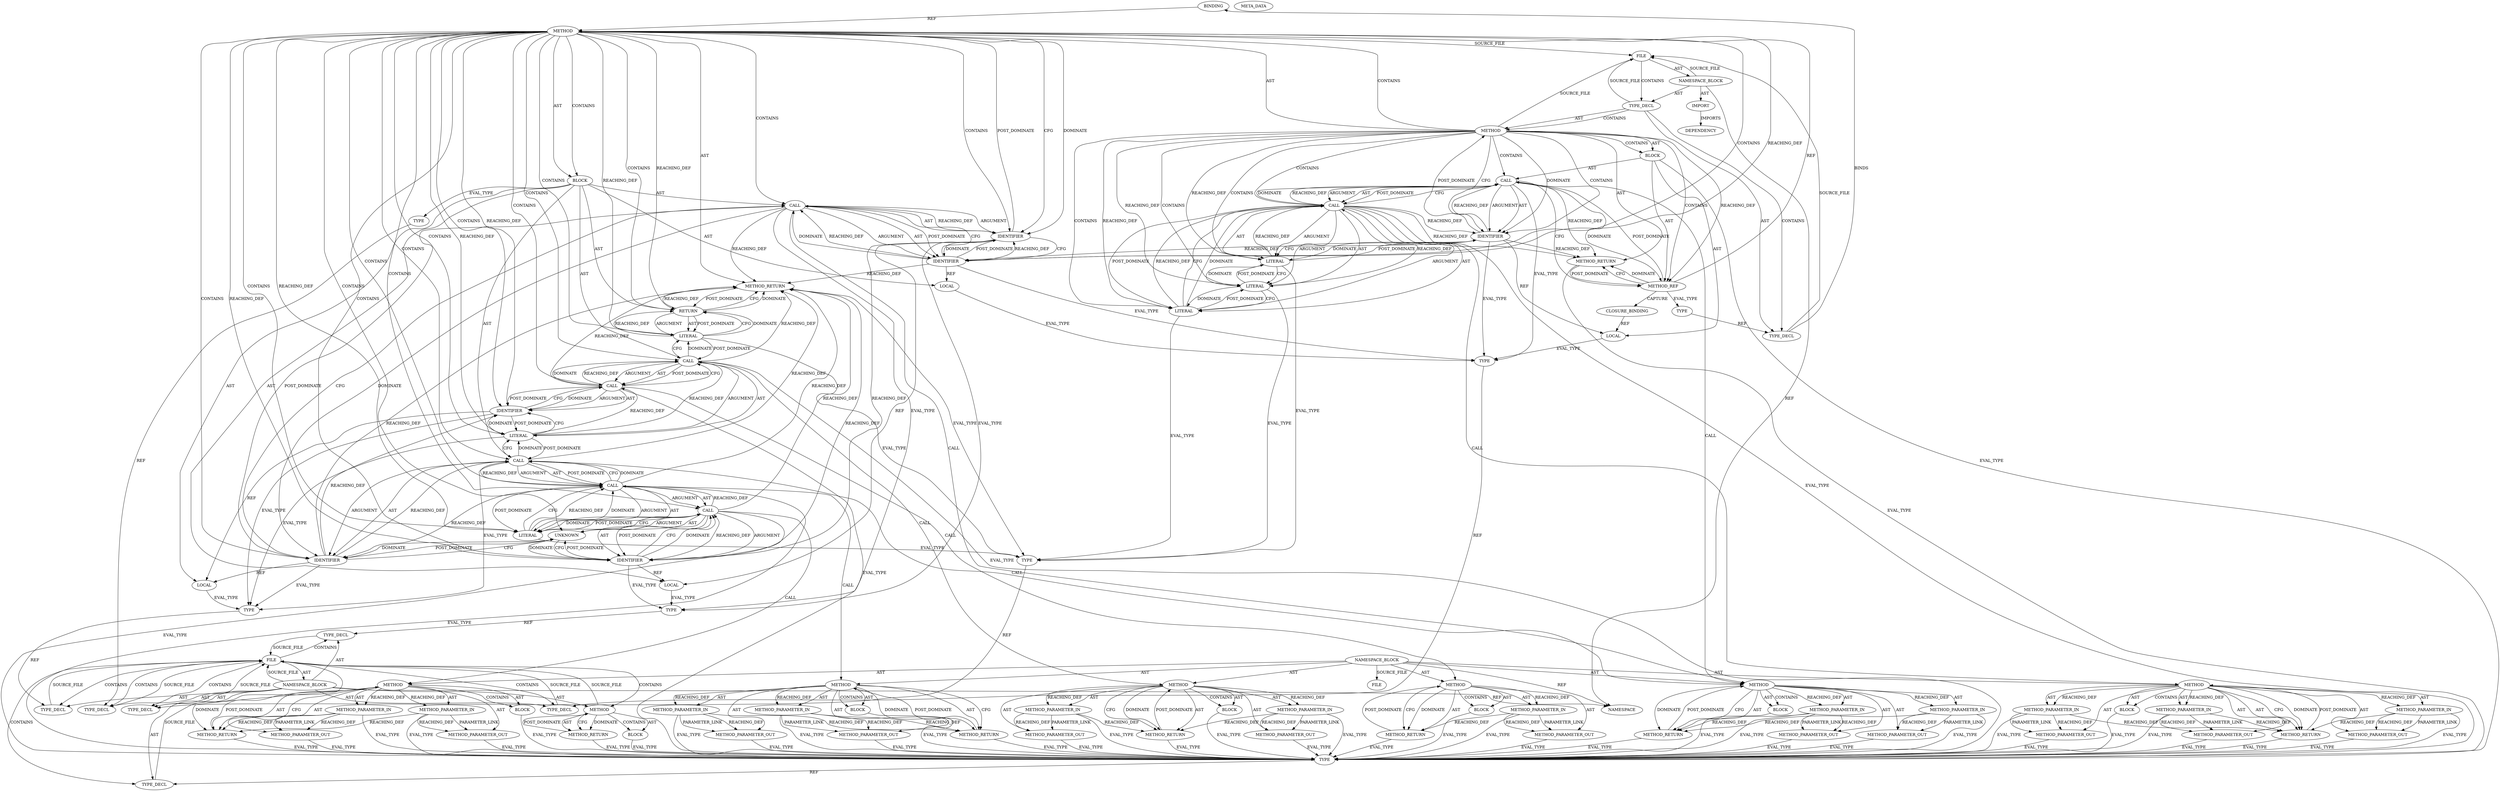 digraph {
  "21474836480" [label="BINDING" METHOD_FULL_NAME="main" NAME="main" SIGNATURE="int()"];
  "25769803776" [label="BLOCK" ARGUMENT_INDEX="-1" CODE="{
	int *p = x;
	char * second_char = (char *)p + 1;		/* FIX */
	/* print 'B'  s expected */
	printf (\"%c\\n\", *second_char);
	return 0;
}" COLUMN_NUMBER="1" LINE_NUMBER="11" ORDER="1" TYPE_FULL_NAME="void"];
  "25769803777" [label="BLOCK" ARGUMENT_INDEX="-1" CODE="<empty>" COLUMN_NUMBER="1" LINE_NUMBER="1" ORDER="1" TYPE_FULL_NAME="ANY"];
  "25769803778" [label="BLOCK" ARGUMENT_INDEX="-1" CODE="<empty>" ORDER="1" TYPE_FULL_NAME="ANY"];
  "25769803779" [label="BLOCK" ARGUMENT_INDEX="1" CODE="<empty>" ORDER="1" TYPE_FULL_NAME="ANY"];
  "25769803780" [label="BLOCK" ARGUMENT_INDEX="1" CODE="<empty>" ORDER="1" TYPE_FULL_NAME="ANY"];
  "25769803781" [label="BLOCK" ARGUMENT_INDEX="1" CODE="<empty>" ORDER="1" TYPE_FULL_NAME="ANY"];
  "25769803782" [label="BLOCK" ARGUMENT_INDEX="1" CODE="<empty>" ORDER="1" TYPE_FULL_NAME="ANY"];
  "25769803783" [label="BLOCK" ARGUMENT_INDEX="1" CODE="<empty>" ORDER="1" TYPE_FULL_NAME="ANY"];
  "25769803784" [label="BLOCK" ARGUMENT_INDEX="1" CODE="<empty>" ORDER="1" TYPE_FULL_NAME="ANY"];
  "30064771072" [label="CALL" ARGUMENT_INDEX="2" CODE="*p = x" COLUMN_NUMBER="6" DISPATCH_TYPE="STATIC_DISPATCH" LINE_NUMBER="12" METHOD_FULL_NAME="<operator>.assignment" NAME="<operator>.assignment" ORDER="2" SIGNATURE="" TYPE_FULL_NAME="int*"];
  "30064771073" [label="CALL" ARGUMENT_INDEX="2" CODE="* second_char = (char *)p + 1" COLUMN_NUMBER="7" DISPATCH_TYPE="STATIC_DISPATCH" LINE_NUMBER="13" METHOD_FULL_NAME="<operator>.assignment" NAME="<operator>.assignment" ORDER="4" SIGNATURE="" TYPE_FULL_NAME="char*"];
  "30064771074" [label="CALL" ARGUMENT_INDEX="2" CODE="(char *)p + 1" COLUMN_NUMBER="23" DISPATCH_TYPE="STATIC_DISPATCH" LINE_NUMBER="13" METHOD_FULL_NAME="<operator>.addition" NAME="<operator>.addition" ORDER="2" SIGNATURE="" TYPE_FULL_NAME="ANY"];
  "30064771075" [label="CALL" ARGUMENT_INDEX="1" CODE="(char *)p" COLUMN_NUMBER="23" DISPATCH_TYPE="STATIC_DISPATCH" LINE_NUMBER="13" METHOD_FULL_NAME="<operator>.cast" NAME="<operator>.cast" ORDER="1" SIGNATURE="" TYPE_FULL_NAME="ANY"];
  "30064771076" [label="CALL" ARGUMENT_INDEX="-1" CODE="printf (\"%c\\n\", *second_char)" COLUMN_NUMBER="2" DISPATCH_TYPE="STATIC_DISPATCH" LINE_NUMBER="15" METHOD_FULL_NAME="printf" NAME="printf" ORDER="5" SIGNATURE="" TYPE_FULL_NAME="ANY"];
  "30064771077" [label="CALL" ARGUMENT_INDEX="2" CODE="*second_char" COLUMN_NUMBER="18" DISPATCH_TYPE="STATIC_DISPATCH" LINE_NUMBER="15" METHOD_FULL_NAME="<operator>.indirection" NAME="<operator>.indirection" ORDER="2" SIGNATURE="" TYPE_FULL_NAME="ANY"];
  "30064771078" [label="CALL" ARGUMENT_INDEX="2" CODE="x[3] = {0x00434241, 0x00474645, 0x004B4A49}" COLUMN_NUMBER="5" DISPATCH_TYPE="STATIC_DISPATCH" LINE_NUMBER="8" METHOD_FULL_NAME="<operator>.assignment" NAME="<operator>.assignment" ORDER="2" SIGNATURE="" TYPE_FULL_NAME="int[3]"];
  "30064771079" [label="CALL" ARGUMENT_INDEX="2" CODE="{0x00434241, 0x00474645, 0x004B4A49}" COLUMN_NUMBER="12" DISPATCH_TYPE="STATIC_DISPATCH" LINE_NUMBER="8" METHOD_FULL_NAME="<operator>.arrayInitializer" NAME="<operator>.arrayInitializer" ORDER="2" SIGNATURE="" TYPE_FULL_NAME="ANY"];
  "34359738368" [label="CLOSURE_BINDING" CLOSURE_BINDING_ID="Unintentional_pointer_scaling-good.c:main:x" CLOSURE_ORIGINAL_NAME="x" EVALUATION_STRATEGY="BY_REFERENCE"];
  "51539607552" [label="DEPENDENCY" DEPENDENCY_GROUP_ID="stdio.h" NAME="stdio.h" VERSION="include"];
  "60129542144" [label="FILE" CODE="<empty>" CONTENT="<empty>" NAME="Unintentional_pointer_scaling-good.c" ORDER="0"];
  "60129542145" [label="FILE" CODE="<empty>" CONTENT="<empty>" NAME="<includes>" ORDER="1"];
  "60129542146" [label="FILE" CODE="<empty>" CONTENT="<empty>" NAME="<unknown>" ORDER="0"];
  "68719476736" [label="IDENTIFIER" ARGUMENT_INDEX="1" CODE="p" COLUMN_NUMBER="7" LINE_NUMBER="12" NAME="p" ORDER="1" TYPE_FULL_NAME="int*"];
  "68719476737" [label="IDENTIFIER" ARGUMENT_INDEX="2" CODE="<global> x" COLUMN_NUMBER="11" LINE_NUMBER="12" NAME="x" ORDER="2" TYPE_FULL_NAME="int[3]"];
  "68719476738" [label="IDENTIFIER" ARGUMENT_INDEX="1" CODE="second_char" COLUMN_NUMBER="9" LINE_NUMBER="13" NAME="second_char" ORDER="1" TYPE_FULL_NAME="char*"];
  "68719476739" [label="IDENTIFIER" ARGUMENT_INDEX="2" CODE="p" COLUMN_NUMBER="31" LINE_NUMBER="13" NAME="p" ORDER="2" TYPE_FULL_NAME="int*"];
  "68719476740" [label="IDENTIFIER" ARGUMENT_INDEX="1" CODE="second_char" COLUMN_NUMBER="19" LINE_NUMBER="15" NAME="second_char" ORDER="1" TYPE_FULL_NAME="char*"];
  "68719476741" [label="IDENTIFIER" ARGUMENT_INDEX="1" CODE="x" COLUMN_NUMBER="5" LINE_NUMBER="8" NAME="x" ORDER="1" TYPE_FULL_NAME="int[3]"];
  "73014444032" [label="IMPORT" CODE="#include <stdio.h>" COLUMN_NUMBER="1" IMPORTED_AS="stdio.h" IMPORTED_ENTITY="stdio.h" LINE_NUMBER="5" ORDER="1"];
  "90194313216" [label="LITERAL" ARGUMENT_INDEX="2" CODE="1" COLUMN_NUMBER="35" LINE_NUMBER="13" ORDER="2" TYPE_FULL_NAME="int"];
  "90194313217" [label="LITERAL" ARGUMENT_INDEX="1" CODE="\"%c\\n\"" COLUMN_NUMBER="10" LINE_NUMBER="15" ORDER="1" TYPE_FULL_NAME="char*"];
  "90194313218" [label="LITERAL" ARGUMENT_INDEX="-1" CODE="0" COLUMN_NUMBER="9" LINE_NUMBER="16" ORDER="1" TYPE_FULL_NAME="int"];
  "90194313219" [label="LITERAL" ARGUMENT_INDEX="1" CODE="0x00434241" COLUMN_NUMBER="13" LINE_NUMBER="8" ORDER="1" TYPE_FULL_NAME="int"];
  "90194313220" [label="LITERAL" ARGUMENT_INDEX="2" CODE="0x00474645" COLUMN_NUMBER="25" LINE_NUMBER="8" ORDER="2" TYPE_FULL_NAME="int"];
  "90194313221" [label="LITERAL" ARGUMENT_INDEX="3" CODE="0x004B4A49" COLUMN_NUMBER="37" LINE_NUMBER="8" ORDER="3" TYPE_FULL_NAME="int"];
  "94489280512" [label="LOCAL" CODE="int *p" COLUMN_NUMBER="7" GENERIC_SIGNATURE="<empty>" LINE_NUMBER="12" NAME="p" ORDER="1" TYPE_FULL_NAME="int*"];
  "94489280513" [label="LOCAL" CODE="char * second_char" COLUMN_NUMBER="9" GENERIC_SIGNATURE="<empty>" LINE_NUMBER="13" NAME="second_char" ORDER="3" TYPE_FULL_NAME="char*"];
  "94489280514" [label="LOCAL" CODE="int x[3]" COLUMN_NUMBER="5" GENERIC_SIGNATURE="<empty>" LINE_NUMBER="8" NAME="x" ORDER="1" TYPE_FULL_NAME="int[3]"];
  "94489280515" [label="LOCAL" CLOSURE_BINDING_ID="Unintentional_pointer_scaling-good.c:main:x" CODE="<global> x" COLUMN_NUMBER="11" GENERIC_SIGNATURE="<empty>" LINE_NUMBER="12" NAME="x" ORDER="0" TYPE_FULL_NAME="int[3]"];
  "107374182400" [label="META_DATA" LANGUAGE="NEWC" OVERLAYS="base;controlflow;typerel;callgraph;dataflowOss" ROOT="/tmp/tmp.81dTPXT148" VERSION="0.1"];
  "111669149696" [label="METHOD" AST_PARENT_FULL_NAME="Unintentional_pointer_scaling-good.c:<global>" AST_PARENT_TYPE="TYPE_DECL" CODE="int main()
{
	int *p = x;
	char * second_char = (char *)p + 1;		/* FIX */
	/* print 'B'  s expected */
	printf (\"%c\\n\", *second_char);
	return 0;
}" COLUMN_NUMBER="1" COLUMN_NUMBER_END="1" FILENAME="Unintentional_pointer_scaling-good.c" FULL_NAME="main" GENERIC_SIGNATURE="<empty>" IS_EXTERNAL="false" LINE_NUMBER="10" LINE_NUMBER_END="17" NAME="main" ORDER="1" SIGNATURE="int()"];
  "111669149697" [label="METHOD" AST_PARENT_FULL_NAME="Unintentional_pointer_scaling-good.c:<global>" AST_PARENT_TYPE="TYPE_DECL" CODE="<global>" COLUMN_NUMBER="1" COLUMN_NUMBER_END="1" FILENAME="Unintentional_pointer_scaling-good.c" FULL_NAME="Unintentional_pointer_scaling-good.c:<global>" GENERIC_SIGNATURE="<empty>" IS_EXTERNAL="false" LINE_NUMBER="1" LINE_NUMBER_END="17" NAME="<global>" ORDER="1" SIGNATURE=""];
  "111669149698" [label="METHOD" AST_PARENT_FULL_NAME="<includes>:<global>" AST_PARENT_TYPE="NAMESPACE_BLOCK" CODE="<global>" FILENAME="<includes>" FULL_NAME="<includes>:<global>" GENERIC_SIGNATURE="<empty>" IS_EXTERNAL="false" LINE_NUMBER="1" NAME="<global>" ORDER="1" SIGNATURE=""];
  "111669149699" [label="METHOD" AST_PARENT_FULL_NAME="<global>" AST_PARENT_TYPE="NAMESPACE_BLOCK" CODE="<empty>" FILENAME="<empty>" FULL_NAME="<operator>.assignment" GENERIC_SIGNATURE="<empty>" IS_EXTERNAL="true" NAME="<operator>.assignment" ORDER="0" SIGNATURE=""];
  "111669149700" [label="METHOD" AST_PARENT_FULL_NAME="<global>" AST_PARENT_TYPE="NAMESPACE_BLOCK" CODE="<empty>" FILENAME="<empty>" FULL_NAME="<operator>.addition" GENERIC_SIGNATURE="<empty>" IS_EXTERNAL="true" NAME="<operator>.addition" ORDER="0" SIGNATURE=""];
  "111669149701" [label="METHOD" AST_PARENT_FULL_NAME="<global>" AST_PARENT_TYPE="NAMESPACE_BLOCK" CODE="<empty>" FILENAME="<empty>" FULL_NAME="<operator>.cast" GENERIC_SIGNATURE="<empty>" IS_EXTERNAL="true" NAME="<operator>.cast" ORDER="0" SIGNATURE=""];
  "111669149702" [label="METHOD" AST_PARENT_FULL_NAME="<global>" AST_PARENT_TYPE="NAMESPACE_BLOCK" CODE="<empty>" FILENAME="<empty>" FULL_NAME="printf" GENERIC_SIGNATURE="<empty>" IS_EXTERNAL="true" NAME="printf" ORDER="0" SIGNATURE=""];
  "111669149703" [label="METHOD" AST_PARENT_FULL_NAME="<global>" AST_PARENT_TYPE="NAMESPACE_BLOCK" CODE="<empty>" FILENAME="<empty>" FULL_NAME="<operator>.indirection" GENERIC_SIGNATURE="<empty>" IS_EXTERNAL="true" NAME="<operator>.indirection" ORDER="0" SIGNATURE=""];
  "111669149704" [label="METHOD" AST_PARENT_FULL_NAME="<global>" AST_PARENT_TYPE="NAMESPACE_BLOCK" CODE="<empty>" FILENAME="<empty>" FULL_NAME="<operator>.arrayInitializer" GENERIC_SIGNATURE="<empty>" IS_EXTERNAL="true" NAME="<operator>.arrayInitializer" ORDER="0" SIGNATURE=""];
  "115964116992" [label="METHOD_PARAMETER_IN" CODE="p1" EVALUATION_STRATEGY="BY_VALUE" INDEX="1" IS_VARIADIC="false" NAME="p1" ORDER="1" TYPE_FULL_NAME="ANY"];
  "115964116993" [label="METHOD_PARAMETER_IN" CODE="p2" EVALUATION_STRATEGY="BY_VALUE" INDEX="2" IS_VARIADIC="false" NAME="p2" ORDER="2" TYPE_FULL_NAME="ANY"];
  "115964116994" [label="METHOD_PARAMETER_IN" CODE="p1" EVALUATION_STRATEGY="BY_VALUE" INDEX="1" IS_VARIADIC="false" NAME="p1" ORDER="1" TYPE_FULL_NAME="ANY"];
  "115964116995" [label="METHOD_PARAMETER_IN" CODE="p2" EVALUATION_STRATEGY="BY_VALUE" INDEX="2" IS_VARIADIC="false" NAME="p2" ORDER="2" TYPE_FULL_NAME="ANY"];
  "115964116996" [label="METHOD_PARAMETER_IN" CODE="p1" EVALUATION_STRATEGY="BY_VALUE" INDEX="1" IS_VARIADIC="false" NAME="p1" ORDER="1" TYPE_FULL_NAME="ANY"];
  "115964116997" [label="METHOD_PARAMETER_IN" CODE="p2" EVALUATION_STRATEGY="BY_VALUE" INDEX="2" IS_VARIADIC="false" NAME="p2" ORDER="2" TYPE_FULL_NAME="ANY"];
  "115964116998" [label="METHOD_PARAMETER_IN" CODE="p1" EVALUATION_STRATEGY="BY_VALUE" INDEX="1" IS_VARIADIC="false" NAME="p1" ORDER="1" TYPE_FULL_NAME="ANY"];
  "115964116999" [label="METHOD_PARAMETER_IN" CODE="p2" EVALUATION_STRATEGY="BY_VALUE" INDEX="2" IS_VARIADIC="false" NAME="p2" ORDER="2" TYPE_FULL_NAME="ANY"];
  "115964117000" [label="METHOD_PARAMETER_IN" CODE="p1" EVALUATION_STRATEGY="BY_VALUE" INDEX="1" IS_VARIADIC="false" NAME="p1" ORDER="1" TYPE_FULL_NAME="ANY"];
  "115964117001" [label="METHOD_PARAMETER_IN" CODE="p1" EVALUATION_STRATEGY="BY_VALUE" INDEX="1" IS_VARIADIC="false" NAME="p1" ORDER="1" TYPE_FULL_NAME="ANY"];
  "115964117002" [label="METHOD_PARAMETER_IN" CODE="p2" EVALUATION_STRATEGY="BY_VALUE" INDEX="2" IS_VARIADIC="false" NAME="p2" ORDER="2" TYPE_FULL_NAME="ANY"];
  "115964117003" [label="METHOD_PARAMETER_IN" CODE="p3" EVALUATION_STRATEGY="BY_VALUE" INDEX="3" IS_VARIADIC="false" NAME="p3" ORDER="3" TYPE_FULL_NAME="ANY"];
  "120259084288" [label="METHOD_PARAMETER_OUT" CODE="p1" EVALUATION_STRATEGY="BY_VALUE" INDEX="1" IS_VARIADIC="false" NAME="p1" ORDER="1" TYPE_FULL_NAME="ANY"];
  "120259084289" [label="METHOD_PARAMETER_OUT" CODE="p2" EVALUATION_STRATEGY="BY_VALUE" INDEX="2" IS_VARIADIC="false" NAME="p2" ORDER="2" TYPE_FULL_NAME="ANY"];
  "120259084290" [label="METHOD_PARAMETER_OUT" CODE="p1" EVALUATION_STRATEGY="BY_VALUE" INDEX="1" IS_VARIADIC="false" NAME="p1" ORDER="1" TYPE_FULL_NAME="ANY"];
  "120259084291" [label="METHOD_PARAMETER_OUT" CODE="p2" EVALUATION_STRATEGY="BY_VALUE" INDEX="2" IS_VARIADIC="false" NAME="p2" ORDER="2" TYPE_FULL_NAME="ANY"];
  "120259084292" [label="METHOD_PARAMETER_OUT" CODE="p1" EVALUATION_STRATEGY="BY_VALUE" INDEX="1" IS_VARIADIC="false" NAME="p1" ORDER="1" TYPE_FULL_NAME="ANY"];
  "120259084293" [label="METHOD_PARAMETER_OUT" CODE="p2" EVALUATION_STRATEGY="BY_VALUE" INDEX="2" IS_VARIADIC="false" NAME="p2" ORDER="2" TYPE_FULL_NAME="ANY"];
  "120259084294" [label="METHOD_PARAMETER_OUT" CODE="p1" EVALUATION_STRATEGY="BY_VALUE" INDEX="1" IS_VARIADIC="false" NAME="p1" ORDER="1" TYPE_FULL_NAME="ANY"];
  "120259084295" [label="METHOD_PARAMETER_OUT" CODE="p2" EVALUATION_STRATEGY="BY_VALUE" INDEX="2" IS_VARIADIC="false" NAME="p2" ORDER="2" TYPE_FULL_NAME="ANY"];
  "120259084296" [label="METHOD_PARAMETER_OUT" CODE="p1" EVALUATION_STRATEGY="BY_VALUE" INDEX="1" IS_VARIADIC="false" NAME="p1" ORDER="1" TYPE_FULL_NAME="ANY"];
  "120259084297" [label="METHOD_PARAMETER_OUT" CODE="p1" EVALUATION_STRATEGY="BY_VALUE" INDEX="1" IS_VARIADIC="false" NAME="p1" ORDER="1" TYPE_FULL_NAME="ANY"];
  "120259084298" [label="METHOD_PARAMETER_OUT" CODE="p2" EVALUATION_STRATEGY="BY_VALUE" INDEX="2" IS_VARIADIC="false" NAME="p2" ORDER="2" TYPE_FULL_NAME="ANY"];
  "120259084299" [label="METHOD_PARAMETER_OUT" CODE="p3" EVALUATION_STRATEGY="BY_VALUE" INDEX="3" IS_VARIADIC="false" NAME="p3" ORDER="3" TYPE_FULL_NAME="ANY"];
  "124554051584" [label="METHOD_REF" ARGUMENT_INDEX="3" CODE="main" COLUMN_NUMBER="1" LINE_NUMBER="10" METHOD_FULL_NAME="main" ORDER="3" TYPE_FULL_NAME="main"];
  "128849018880" [label="METHOD_RETURN" CODE="RET" COLUMN_NUMBER="1" EVALUATION_STRATEGY="BY_VALUE" LINE_NUMBER="10" ORDER="2" TYPE_FULL_NAME="int"];
  "128849018881" [label="METHOD_RETURN" CODE="RET" COLUMN_NUMBER="1" EVALUATION_STRATEGY="BY_VALUE" LINE_NUMBER="1" ORDER="2" TYPE_FULL_NAME="ANY"];
  "128849018882" [label="METHOD_RETURN" CODE="RET" EVALUATION_STRATEGY="BY_VALUE" LINE_NUMBER="1" ORDER="2" TYPE_FULL_NAME="ANY"];
  "128849018883" [label="METHOD_RETURN" CODE="RET" EVALUATION_STRATEGY="BY_VALUE" ORDER="2" TYPE_FULL_NAME="ANY"];
  "128849018884" [label="METHOD_RETURN" CODE="RET" EVALUATION_STRATEGY="BY_VALUE" ORDER="2" TYPE_FULL_NAME="ANY"];
  "128849018885" [label="METHOD_RETURN" CODE="RET" EVALUATION_STRATEGY="BY_VALUE" ORDER="2" TYPE_FULL_NAME="ANY"];
  "128849018886" [label="METHOD_RETURN" CODE="RET" EVALUATION_STRATEGY="BY_VALUE" ORDER="2" TYPE_FULL_NAME="ANY"];
  "128849018887" [label="METHOD_RETURN" CODE="RET" EVALUATION_STRATEGY="BY_VALUE" ORDER="2" TYPE_FULL_NAME="ANY"];
  "128849018888" [label="METHOD_RETURN" CODE="RET" EVALUATION_STRATEGY="BY_VALUE" ORDER="2" TYPE_FULL_NAME="ANY"];
  "137438953472" [label="NAMESPACE" CODE="<empty>" NAME="<global>" ORDER="-1"];
  "141733920768" [label="NAMESPACE_BLOCK" CODE="<empty>" FILENAME="<unknown>" FULL_NAME="<global>" NAME="<global>" ORDER="1"];
  "141733920769" [label="NAMESPACE_BLOCK" CODE="<empty>" FILENAME="Unintentional_pointer_scaling-good.c" FULL_NAME="Unintentional_pointer_scaling-good.c:<global>" NAME="<global>" ORDER="1"];
  "141733920770" [label="NAMESPACE_BLOCK" CODE="<empty>" FILENAME="<includes>" FULL_NAME="<includes>:<global>" NAME="<global>" ORDER="1"];
  "146028888064" [label="RETURN" ARGUMENT_INDEX="-1" CODE="return 0;" COLUMN_NUMBER="2" LINE_NUMBER="16" ORDER="6"];
  "163208757248" [label="TYPE" FULL_NAME="ANY" NAME="ANY" TYPE_DECL_FULL_NAME="ANY"];
  "163208757249" [label="TYPE" FULL_NAME="char*" NAME="char*" TYPE_DECL_FULL_NAME="char*"];
  "163208757250" [label="TYPE" FULL_NAME="int" NAME="int" TYPE_DECL_FULL_NAME="int"];
  "163208757251" [label="TYPE" FULL_NAME="int*" NAME="int*" TYPE_DECL_FULL_NAME="int*"];
  "163208757252" [label="TYPE" FULL_NAME="int[3]" NAME="int[3]" TYPE_DECL_FULL_NAME="int[3]"];
  "163208757253" [label="TYPE" FULL_NAME="main" NAME="main" TYPE_DECL_FULL_NAME="main"];
  "163208757254" [label="TYPE" FULL_NAME="void" NAME="void" TYPE_DECL_FULL_NAME="void"];
  "171798691840" [label="TYPE_DECL" AST_PARENT_FULL_NAME="Unintentional_pointer_scaling-good.c:<global>" AST_PARENT_TYPE="TYPE_DECL" CODE="main" COLUMN_NUMBER="1" FILENAME="Unintentional_pointer_scaling-good.c" FULL_NAME="main" GENERIC_SIGNATURE="<empty>" IS_EXTERNAL="false" LINE_NUMBER="10" NAME="main" ORDER="1"];
  "171798691841" [label="TYPE_DECL" AST_PARENT_FULL_NAME="Unintentional_pointer_scaling-good.c:<global>" AST_PARENT_TYPE="NAMESPACE_BLOCK" CODE="<global>" COLUMN_NUMBER="1" FILENAME="Unintentional_pointer_scaling-good.c" FULL_NAME="Unintentional_pointer_scaling-good.c:<global>" GENERIC_SIGNATURE="<empty>" IS_EXTERNAL="false" LINE_NUMBER="1" NAME="<global>" ORDER="2"];
  "171798691842" [label="TYPE_DECL" AST_PARENT_FULL_NAME="<includes>:<global>" AST_PARENT_TYPE="NAMESPACE_BLOCK" CODE="ANY" FILENAME="<includes>" FULL_NAME="ANY" GENERIC_SIGNATURE="<empty>" IS_EXTERNAL="true" NAME="ANY" ORDER="-1"];
  "171798691843" [label="TYPE_DECL" AST_PARENT_FULL_NAME="<includes>:<global>" AST_PARENT_TYPE="NAMESPACE_BLOCK" CODE="char*" FILENAME="<includes>" FULL_NAME="char*" GENERIC_SIGNATURE="<empty>" IS_EXTERNAL="true" NAME="char*" ORDER="-1"];
  "171798691844" [label="TYPE_DECL" AST_PARENT_FULL_NAME="<includes>:<global>" AST_PARENT_TYPE="NAMESPACE_BLOCK" CODE="int" FILENAME="<includes>" FULL_NAME="int" GENERIC_SIGNATURE="<empty>" IS_EXTERNAL="true" NAME="int" ORDER="-1"];
  "171798691845" [label="TYPE_DECL" AST_PARENT_FULL_NAME="<includes>:<global>" AST_PARENT_TYPE="NAMESPACE_BLOCK" CODE="int*" FILENAME="<includes>" FULL_NAME="int*" GENERIC_SIGNATURE="<empty>" IS_EXTERNAL="true" NAME="int*" ORDER="-1"];
  "171798691846" [label="TYPE_DECL" AST_PARENT_FULL_NAME="<includes>:<global>" AST_PARENT_TYPE="NAMESPACE_BLOCK" CODE="int[3]" FILENAME="<includes>" FULL_NAME="int[3]" GENERIC_SIGNATURE="<empty>" IS_EXTERNAL="true" NAME="int[3]" ORDER="-1"];
  "171798691847" [label="TYPE_DECL" AST_PARENT_FULL_NAME="<includes>:<global>" AST_PARENT_TYPE="NAMESPACE_BLOCK" CODE="void" FILENAME="<includes>" FULL_NAME="void" GENERIC_SIGNATURE="<empty>" IS_EXTERNAL="true" NAME="void" ORDER="-1"];
  "184683593728" [label="UNKNOWN" ARGUMENT_INDEX="1" CODE="char *" COLUMN_NUMBER="24" CONTAINED_REF="<empty>" LINE_NUMBER="13" ORDER="1" PARSER_TYPE_NAME="CASTTypeId" TYPE_FULL_NAME="<empty>"];
  "21474836480" -> "111669149696" [label="REF" ];
  "25769803776" -> "94489280512" [label="AST" ];
  "25769803776" -> "30064771072" [label="AST" ];
  "25769803776" -> "94489280513" [label="AST" ];
  "25769803776" -> "30064771073" [label="AST" ];
  "25769803776" -> "30064771076" [label="AST" ];
  "25769803776" -> "146028888064" [label="AST" ];
  "25769803776" -> "94489280515" [label="AST" ];
  "25769803776" -> "163208757254" [label="EVAL_TYPE" ];
  "25769803777" -> "94489280514" [label="AST" ];
  "25769803777" -> "30064771078" [label="AST" ];
  "25769803777" -> "124554051584" [label="AST" ];
  "25769803777" -> "163208757248" [label="EVAL_TYPE" ];
  "25769803778" -> "163208757248" [label="EVAL_TYPE" ];
  "25769803779" -> "163208757248" [label="EVAL_TYPE" ];
  "25769803780" -> "163208757248" [label="EVAL_TYPE" ];
  "25769803781" -> "163208757248" [label="EVAL_TYPE" ];
  "25769803782" -> "163208757248" [label="EVAL_TYPE" ];
  "25769803783" -> "163208757248" [label="EVAL_TYPE" ];
  "25769803784" -> "163208757248" [label="EVAL_TYPE" ];
  "30064771072" -> "68719476736" [label="ARGUMENT" ];
  "30064771072" -> "68719476737" [label="ARGUMENT" ];
  "30064771072" -> "68719476736" [label="AST" ];
  "30064771072" -> "68719476737" [label="AST" ];
  "30064771072" -> "111669149699" [label="CALL" ];
  "30064771072" -> "68719476738" [label="CFG" ];
  "30064771072" -> "68719476738" [label="DOMINATE" ];
  "30064771072" -> "163208757251" [label="EVAL_TYPE" ];
  "30064771072" -> "68719476737" [label="POST_DOMINATE" ];
  "30064771072" -> "128849018880" [label="REACHING_DEF" property="*p = x"];
  "30064771073" -> "68719476738" [label="ARGUMENT" ];
  "30064771073" -> "30064771074" [label="ARGUMENT" ];
  "30064771073" -> "68719476738" [label="AST" ];
  "30064771073" -> "30064771074" [label="AST" ];
  "30064771073" -> "111669149699" [label="CALL" ];
  "30064771073" -> "90194313217" [label="CFG" ];
  "30064771073" -> "90194313217" [label="DOMINATE" ];
  "30064771073" -> "163208757249" [label="EVAL_TYPE" ];
  "30064771073" -> "30064771074" [label="POST_DOMINATE" ];
  "30064771073" -> "128849018880" [label="REACHING_DEF" property="* second_char = (char *)p + 1"];
  "30064771074" -> "30064771075" [label="ARGUMENT" ];
  "30064771074" -> "90194313216" [label="ARGUMENT" ];
  "30064771074" -> "30064771075" [label="AST" ];
  "30064771074" -> "90194313216" [label="AST" ];
  "30064771074" -> "111669149700" [label="CALL" ];
  "30064771074" -> "30064771073" [label="CFG" ];
  "30064771074" -> "30064771073" [label="DOMINATE" ];
  "30064771074" -> "163208757248" [label="EVAL_TYPE" ];
  "30064771074" -> "90194313216" [label="POST_DOMINATE" ];
  "30064771074" -> "68719476738" [label="REACHING_DEF" property="(char *)p + 1"];
  "30064771074" -> "30064771073" [label="REACHING_DEF" property="(char *)p + 1"];
  "30064771074" -> "128849018880" [label="REACHING_DEF" property="(char *)p + 1"];
  "30064771075" -> "184683593728" [label="ARGUMENT" ];
  "30064771075" -> "68719476739" [label="ARGUMENT" ];
  "30064771075" -> "184683593728" [label="AST" ];
  "30064771075" -> "68719476739" [label="AST" ];
  "30064771075" -> "111669149701" [label="CALL" ];
  "30064771075" -> "90194313216" [label="CFG" ];
  "30064771075" -> "90194313216" [label="DOMINATE" ];
  "30064771075" -> "163208757248" [label="EVAL_TYPE" ];
  "30064771075" -> "68719476739" [label="POST_DOMINATE" ];
  "30064771075" -> "30064771074" [label="REACHING_DEF" property="(char *)p"];
  "30064771075" -> "128849018880" [label="REACHING_DEF" property="(char *)p"];
  "30064771076" -> "90194313217" [label="ARGUMENT" ];
  "30064771076" -> "30064771077" [label="ARGUMENT" ];
  "30064771076" -> "90194313217" [label="AST" ];
  "30064771076" -> "30064771077" [label="AST" ];
  "30064771076" -> "111669149702" [label="CALL" ];
  "30064771076" -> "90194313218" [label="CFG" ];
  "30064771076" -> "90194313218" [label="DOMINATE" ];
  "30064771076" -> "163208757248" [label="EVAL_TYPE" ];
  "30064771076" -> "30064771077" [label="POST_DOMINATE" ];
  "30064771076" -> "128849018880" [label="REACHING_DEF" property="printf (\"%c\\n\", *second_char)"];
  "30064771077" -> "68719476740" [label="ARGUMENT" ];
  "30064771077" -> "68719476740" [label="AST" ];
  "30064771077" -> "111669149703" [label="CALL" ];
  "30064771077" -> "30064771076" [label="CFG" ];
  "30064771077" -> "30064771076" [label="DOMINATE" ];
  "30064771077" -> "163208757248" [label="EVAL_TYPE" ];
  "30064771077" -> "68719476740" [label="POST_DOMINATE" ];
  "30064771077" -> "30064771076" [label="REACHING_DEF" property="*second_char"];
  "30064771077" -> "128849018880" [label="REACHING_DEF" property="*second_char"];
  "30064771078" -> "68719476741" [label="ARGUMENT" ];
  "30064771078" -> "30064771079" [label="ARGUMENT" ];
  "30064771078" -> "68719476741" [label="AST" ];
  "30064771078" -> "30064771079" [label="AST" ];
  "30064771078" -> "111669149699" [label="CALL" ];
  "30064771078" -> "124554051584" [label="CFG" ];
  "30064771078" -> "124554051584" [label="DOMINATE" ];
  "30064771078" -> "163208757252" [label="EVAL_TYPE" ];
  "30064771078" -> "30064771079" [label="POST_DOMINATE" ];
  "30064771078" -> "128849018881" [label="REACHING_DEF" property="x[3] = {0x00434241, 0x00474645, 0x004B4A49}"];
  "30064771079" -> "90194313219" [label="ARGUMENT" ];
  "30064771079" -> "90194313220" [label="ARGUMENT" ];
  "30064771079" -> "90194313221" [label="ARGUMENT" ];
  "30064771079" -> "90194313219" [label="AST" ];
  "30064771079" -> "90194313220" [label="AST" ];
  "30064771079" -> "90194313221" [label="AST" ];
  "30064771079" -> "111669149704" [label="CALL" ];
  "30064771079" -> "30064771078" [label="CFG" ];
  "30064771079" -> "30064771078" [label="DOMINATE" ];
  "30064771079" -> "163208757248" [label="EVAL_TYPE" ];
  "30064771079" -> "90194313221" [label="POST_DOMINATE" ];
  "30064771079" -> "68719476741" [label="REACHING_DEF" property="{0x00434241, 0x00474645, 0x004B4A49}"];
  "30064771079" -> "30064771078" [label="REACHING_DEF" property="{0x00434241, 0x00474645, 0x004B4A49}"];
  "30064771079" -> "128849018881" [label="REACHING_DEF" property="{0x00434241, 0x00474645, 0x004B4A49}"];
  "34359738368" -> "94489280514" [label="REF" ];
  "60129542144" -> "141733920769" [label="AST" ];
  "60129542144" -> "171798691841" [label="CONTAINS" ];
  "60129542145" -> "141733920770" [label="AST" ];
  "60129542145" -> "111669149698" [label="CONTAINS" ];
  "60129542145" -> "171798691842" [label="CONTAINS" ];
  "60129542145" -> "171798691843" [label="CONTAINS" ];
  "60129542145" -> "171798691844" [label="CONTAINS" ];
  "60129542145" -> "171798691845" [label="CONTAINS" ];
  "60129542145" -> "171798691846" [label="CONTAINS" ];
  "60129542145" -> "171798691847" [label="CONTAINS" ];
  "68719476736" -> "68719476737" [label="CFG" ];
  "68719476736" -> "68719476737" [label="DOMINATE" ];
  "68719476736" -> "163208757251" [label="EVAL_TYPE" ];
  "68719476736" -> "111669149696" [label="POST_DOMINATE" ];
  "68719476736" -> "30064771072" [label="REACHING_DEF" property="p"];
  "68719476736" -> "68719476739" [label="REACHING_DEF" property="p"];
  "68719476736" -> "94489280512" [label="REF" ];
  "68719476737" -> "30064771072" [label="CFG" ];
  "68719476737" -> "30064771072" [label="DOMINATE" ];
  "68719476737" -> "163208757252" [label="EVAL_TYPE" ];
  "68719476737" -> "68719476736" [label="POST_DOMINATE" ];
  "68719476737" -> "68719476736" [label="REACHING_DEF" property="<global> x"];
  "68719476737" -> "30064771072" [label="REACHING_DEF" property="<global> x"];
  "68719476737" -> "128849018880" [label="REACHING_DEF" property="<global> x"];
  "68719476737" -> "94489280515" [label="REF" ];
  "68719476738" -> "184683593728" [label="CFG" ];
  "68719476738" -> "184683593728" [label="DOMINATE" ];
  "68719476738" -> "163208757249" [label="EVAL_TYPE" ];
  "68719476738" -> "30064771072" [label="POST_DOMINATE" ];
  "68719476738" -> "30064771073" [label="REACHING_DEF" property="second_char"];
  "68719476738" -> "68719476740" [label="REACHING_DEF" property="second_char"];
  "68719476738" -> "128849018880" [label="REACHING_DEF" property="second_char"];
  "68719476738" -> "94489280513" [label="REF" ];
  "68719476739" -> "30064771075" [label="CFG" ];
  "68719476739" -> "30064771075" [label="DOMINATE" ];
  "68719476739" -> "163208757251" [label="EVAL_TYPE" ];
  "68719476739" -> "184683593728" [label="POST_DOMINATE" ];
  "68719476739" -> "30064771075" [label="REACHING_DEF" property="p"];
  "68719476739" -> "128849018880" [label="REACHING_DEF" property="p"];
  "68719476739" -> "94489280512" [label="REF" ];
  "68719476740" -> "30064771077" [label="CFG" ];
  "68719476740" -> "30064771077" [label="DOMINATE" ];
  "68719476740" -> "163208757249" [label="EVAL_TYPE" ];
  "68719476740" -> "90194313217" [label="POST_DOMINATE" ];
  "68719476740" -> "94489280513" [label="REF" ];
  "68719476741" -> "90194313219" [label="CFG" ];
  "68719476741" -> "90194313219" [label="DOMINATE" ];
  "68719476741" -> "163208757252" [label="EVAL_TYPE" ];
  "68719476741" -> "111669149697" [label="POST_DOMINATE" ];
  "68719476741" -> "30064771078" [label="REACHING_DEF" property="x"];
  "68719476741" -> "68719476737" [label="REACHING_DEF" property="x"];
  "68719476741" -> "128849018881" [label="REACHING_DEF" property="x"];
  "68719476741" -> "94489280514" [label="REF" ];
  "73014444032" -> "51539607552" [label="IMPORTS" ];
  "90194313216" -> "30064771074" [label="CFG" ];
  "90194313216" -> "30064771074" [label="DOMINATE" ];
  "90194313216" -> "163208757250" [label="EVAL_TYPE" ];
  "90194313216" -> "30064771075" [label="POST_DOMINATE" ];
  "90194313216" -> "30064771074" [label="REACHING_DEF" property="1"];
  "90194313217" -> "68719476740" [label="CFG" ];
  "90194313217" -> "68719476740" [label="DOMINATE" ];
  "90194313217" -> "163208757249" [label="EVAL_TYPE" ];
  "90194313217" -> "30064771073" [label="POST_DOMINATE" ];
  "90194313217" -> "30064771077" [label="REACHING_DEF" property="\"%c\\n\""];
  "90194313217" -> "30064771076" [label="REACHING_DEF" property="\"%c\\n\""];
  "90194313218" -> "146028888064" [label="CFG" ];
  "90194313218" -> "146028888064" [label="DOMINATE" ];
  "90194313218" -> "163208757250" [label="EVAL_TYPE" ];
  "90194313218" -> "30064771076" [label="POST_DOMINATE" ];
  "90194313218" -> "146028888064" [label="REACHING_DEF" property="0"];
  "90194313219" -> "90194313220" [label="CFG" ];
  "90194313219" -> "90194313220" [label="DOMINATE" ];
  "90194313219" -> "163208757250" [label="EVAL_TYPE" ];
  "90194313219" -> "68719476741" [label="POST_DOMINATE" ];
  "90194313219" -> "30064771079" [label="REACHING_DEF" property="0x00434241"];
  "90194313220" -> "90194313221" [label="CFG" ];
  "90194313220" -> "90194313221" [label="DOMINATE" ];
  "90194313220" -> "163208757250" [label="EVAL_TYPE" ];
  "90194313220" -> "90194313219" [label="POST_DOMINATE" ];
  "90194313220" -> "30064771079" [label="REACHING_DEF" property="0x00474645"];
  "90194313221" -> "30064771079" [label="CFG" ];
  "90194313221" -> "30064771079" [label="DOMINATE" ];
  "90194313221" -> "163208757250" [label="EVAL_TYPE" ];
  "90194313221" -> "90194313220" [label="POST_DOMINATE" ];
  "90194313221" -> "30064771079" [label="REACHING_DEF" property="0x004B4A49"];
  "94489280512" -> "163208757251" [label="EVAL_TYPE" ];
  "94489280513" -> "163208757249" [label="EVAL_TYPE" ];
  "94489280514" -> "163208757252" [label="EVAL_TYPE" ];
  "94489280515" -> "163208757252" [label="EVAL_TYPE" ];
  "111669149696" -> "25769803776" [label="AST" ];
  "111669149696" -> "128849018880" [label="AST" ];
  "111669149696" -> "68719476736" [label="CFG" ];
  "111669149696" -> "25769803776" [label="CONTAINS" ];
  "111669149696" -> "30064771072" [label="CONTAINS" ];
  "111669149696" -> "30064771073" [label="CONTAINS" ];
  "111669149696" -> "30064771076" [label="CONTAINS" ];
  "111669149696" -> "146028888064" [label="CONTAINS" ];
  "111669149696" -> "68719476736" [label="CONTAINS" ];
  "111669149696" -> "68719476737" [label="CONTAINS" ];
  "111669149696" -> "68719476738" [label="CONTAINS" ];
  "111669149696" -> "30064771074" [label="CONTAINS" ];
  "111669149696" -> "90194313217" [label="CONTAINS" ];
  "111669149696" -> "30064771077" [label="CONTAINS" ];
  "111669149696" -> "90194313218" [label="CONTAINS" ];
  "111669149696" -> "30064771075" [label="CONTAINS" ];
  "111669149696" -> "90194313216" [label="CONTAINS" ];
  "111669149696" -> "68719476740" [label="CONTAINS" ];
  "111669149696" -> "184683593728" [label="CONTAINS" ];
  "111669149696" -> "68719476739" [label="CONTAINS" ];
  "111669149696" -> "68719476736" [label="DOMINATE" ];
  "111669149696" -> "90194313218" [label="REACHING_DEF" property=""];
  "111669149696" -> "90194313217" [label="REACHING_DEF" property=""];
  "111669149696" -> "90194313216" [label="REACHING_DEF" property=""];
  "111669149696" -> "68719476737" [label="REACHING_DEF" property=""];
  "111669149696" -> "68719476739" [label="REACHING_DEF" property=""];
  "111669149696" -> "68719476740" [label="REACHING_DEF" property=""];
  "111669149696" -> "146028888064" [label="REACHING_DEF" property=""];
  "111669149696" -> "60129542144" [label="SOURCE_FILE" ];
  "111669149697" -> "111669149696" [label="AST" ];
  "111669149697" -> "25769803777" [label="AST" ];
  "111669149697" -> "128849018881" [label="AST" ];
  "111669149697" -> "68719476741" [label="CFG" ];
  "111669149697" -> "111669149696" [label="CONTAINS" ];
  "111669149697" -> "25769803777" [label="CONTAINS" ];
  "111669149697" -> "30064771078" [label="CONTAINS" ];
  "111669149697" -> "124554051584" [label="CONTAINS" ];
  "111669149697" -> "68719476741" [label="CONTAINS" ];
  "111669149697" -> "30064771079" [label="CONTAINS" ];
  "111669149697" -> "90194313219" [label="CONTAINS" ];
  "111669149697" -> "90194313220" [label="CONTAINS" ];
  "111669149697" -> "90194313221" [label="CONTAINS" ];
  "111669149697" -> "68719476741" [label="DOMINATE" ];
  "111669149697" -> "124554051584" [label="REACHING_DEF" property=""];
  "111669149697" -> "90194313219" [label="REACHING_DEF" property=""];
  "111669149697" -> "90194313221" [label="REACHING_DEF" property=""];
  "111669149697" -> "90194313220" [label="REACHING_DEF" property=""];
  "111669149697" -> "60129542144" [label="SOURCE_FILE" ];
  "111669149698" -> "25769803778" [label="AST" ];
  "111669149698" -> "128849018882" [label="AST" ];
  "111669149698" -> "128849018882" [label="CFG" ];
  "111669149698" -> "25769803778" [label="CONTAINS" ];
  "111669149698" -> "128849018882" [label="DOMINATE" ];
  "111669149698" -> "60129542145" [label="SOURCE_FILE" ];
  "111669149699" -> "115964116992" [label="AST" ];
  "111669149699" -> "115964116993" [label="AST" ];
  "111669149699" -> "25769803779" [label="AST" ];
  "111669149699" -> "128849018883" [label="AST" ];
  "111669149699" -> "120259084288" [label="AST" ];
  "111669149699" -> "120259084289" [label="AST" ];
  "111669149699" -> "128849018883" [label="CFG" ];
  "111669149699" -> "25769803779" [label="CONTAINS" ];
  "111669149699" -> "128849018883" [label="DOMINATE" ];
  "111669149699" -> "115964116993" [label="REACHING_DEF" property=""];
  "111669149699" -> "115964116992" [label="REACHING_DEF" property=""];
  "111669149700" -> "115964116994" [label="AST" ];
  "111669149700" -> "115964116995" [label="AST" ];
  "111669149700" -> "25769803780" [label="AST" ];
  "111669149700" -> "128849018884" [label="AST" ];
  "111669149700" -> "120259084290" [label="AST" ];
  "111669149700" -> "120259084291" [label="AST" ];
  "111669149700" -> "128849018884" [label="CFG" ];
  "111669149700" -> "25769803780" [label="CONTAINS" ];
  "111669149700" -> "128849018884" [label="DOMINATE" ];
  "111669149700" -> "115964116995" [label="REACHING_DEF" property=""];
  "111669149700" -> "115964116994" [label="REACHING_DEF" property=""];
  "111669149701" -> "115964116996" [label="AST" ];
  "111669149701" -> "115964116997" [label="AST" ];
  "111669149701" -> "25769803781" [label="AST" ];
  "111669149701" -> "128849018885" [label="AST" ];
  "111669149701" -> "120259084292" [label="AST" ];
  "111669149701" -> "120259084293" [label="AST" ];
  "111669149701" -> "128849018885" [label="CFG" ];
  "111669149701" -> "25769803781" [label="CONTAINS" ];
  "111669149701" -> "128849018885" [label="DOMINATE" ];
  "111669149701" -> "115964116997" [label="REACHING_DEF" property=""];
  "111669149701" -> "115964116996" [label="REACHING_DEF" property=""];
  "111669149702" -> "115964116998" [label="AST" ];
  "111669149702" -> "115964116999" [label="AST" ];
  "111669149702" -> "25769803782" [label="AST" ];
  "111669149702" -> "128849018886" [label="AST" ];
  "111669149702" -> "120259084294" [label="AST" ];
  "111669149702" -> "120259084295" [label="AST" ];
  "111669149702" -> "128849018886" [label="CFG" ];
  "111669149702" -> "25769803782" [label="CONTAINS" ];
  "111669149702" -> "128849018886" [label="DOMINATE" ];
  "111669149702" -> "115964116998" [label="REACHING_DEF" property=""];
  "111669149702" -> "115964116999" [label="REACHING_DEF" property=""];
  "111669149703" -> "115964117000" [label="AST" ];
  "111669149703" -> "25769803783" [label="AST" ];
  "111669149703" -> "128849018887" [label="AST" ];
  "111669149703" -> "120259084296" [label="AST" ];
  "111669149703" -> "128849018887" [label="CFG" ];
  "111669149703" -> "25769803783" [label="CONTAINS" ];
  "111669149703" -> "128849018887" [label="DOMINATE" ];
  "111669149703" -> "115964117000" [label="REACHING_DEF" property=""];
  "111669149704" -> "115964117001" [label="AST" ];
  "111669149704" -> "115964117002" [label="AST" ];
  "111669149704" -> "115964117003" [label="AST" ];
  "111669149704" -> "25769803784" [label="AST" ];
  "111669149704" -> "128849018888" [label="AST" ];
  "111669149704" -> "120259084297" [label="AST" ];
  "111669149704" -> "120259084298" [label="AST" ];
  "111669149704" -> "120259084299" [label="AST" ];
  "111669149704" -> "128849018888" [label="CFG" ];
  "111669149704" -> "25769803784" [label="CONTAINS" ];
  "111669149704" -> "128849018888" [label="DOMINATE" ];
  "111669149704" -> "115964117002" [label="REACHING_DEF" property=""];
  "111669149704" -> "115964117003" [label="REACHING_DEF" property=""];
  "111669149704" -> "115964117001" [label="REACHING_DEF" property=""];
  "115964116992" -> "163208757248" [label="EVAL_TYPE" ];
  "115964116992" -> "120259084288" [label="PARAMETER_LINK" ];
  "115964116992" -> "120259084288" [label="REACHING_DEF" property="p1"];
  "115964116992" -> "128849018883" [label="REACHING_DEF" property="p1"];
  "115964116993" -> "163208757248" [label="EVAL_TYPE" ];
  "115964116993" -> "120259084289" [label="PARAMETER_LINK" ];
  "115964116993" -> "120259084289" [label="REACHING_DEF" property="p2"];
  "115964116993" -> "128849018883" [label="REACHING_DEF" property="p2"];
  "115964116994" -> "163208757248" [label="EVAL_TYPE" ];
  "115964116994" -> "120259084290" [label="PARAMETER_LINK" ];
  "115964116994" -> "120259084290" [label="REACHING_DEF" property="p1"];
  "115964116994" -> "128849018884" [label="REACHING_DEF" property="p1"];
  "115964116995" -> "163208757248" [label="EVAL_TYPE" ];
  "115964116995" -> "120259084291" [label="PARAMETER_LINK" ];
  "115964116995" -> "120259084291" [label="REACHING_DEF" property="p2"];
  "115964116995" -> "128849018884" [label="REACHING_DEF" property="p2"];
  "115964116996" -> "163208757248" [label="EVAL_TYPE" ];
  "115964116996" -> "120259084292" [label="PARAMETER_LINK" ];
  "115964116996" -> "120259084292" [label="REACHING_DEF" property="p1"];
  "115964116996" -> "128849018885" [label="REACHING_DEF" property="p1"];
  "115964116997" -> "163208757248" [label="EVAL_TYPE" ];
  "115964116997" -> "120259084293" [label="PARAMETER_LINK" ];
  "115964116997" -> "120259084293" [label="REACHING_DEF" property="p2"];
  "115964116997" -> "128849018885" [label="REACHING_DEF" property="p2"];
  "115964116998" -> "163208757248" [label="EVAL_TYPE" ];
  "115964116998" -> "120259084294" [label="PARAMETER_LINK" ];
  "115964116998" -> "120259084294" [label="REACHING_DEF" property="p1"];
  "115964116998" -> "128849018886" [label="REACHING_DEF" property="p1"];
  "115964116999" -> "163208757248" [label="EVAL_TYPE" ];
  "115964116999" -> "120259084295" [label="PARAMETER_LINK" ];
  "115964116999" -> "120259084295" [label="REACHING_DEF" property="p2"];
  "115964116999" -> "128849018886" [label="REACHING_DEF" property="p2"];
  "115964117000" -> "163208757248" [label="EVAL_TYPE" ];
  "115964117000" -> "120259084296" [label="PARAMETER_LINK" ];
  "115964117000" -> "120259084296" [label="REACHING_DEF" property="p1"];
  "115964117000" -> "128849018887" [label="REACHING_DEF" property="p1"];
  "115964117001" -> "163208757248" [label="EVAL_TYPE" ];
  "115964117001" -> "120259084297" [label="PARAMETER_LINK" ];
  "115964117001" -> "120259084297" [label="REACHING_DEF" property="p1"];
  "115964117001" -> "128849018888" [label="REACHING_DEF" property="p1"];
  "115964117002" -> "163208757248" [label="EVAL_TYPE" ];
  "115964117002" -> "120259084298" [label="PARAMETER_LINK" ];
  "115964117002" -> "120259084298" [label="REACHING_DEF" property="p2"];
  "115964117002" -> "128849018888" [label="REACHING_DEF" property="p2"];
  "115964117003" -> "163208757248" [label="EVAL_TYPE" ];
  "115964117003" -> "120259084299" [label="PARAMETER_LINK" ];
  "115964117003" -> "120259084299" [label="REACHING_DEF" property="p3"];
  "115964117003" -> "128849018888" [label="REACHING_DEF" property="p3"];
  "120259084288" -> "163208757248" [label="EVAL_TYPE" ];
  "120259084289" -> "163208757248" [label="EVAL_TYPE" ];
  "120259084290" -> "163208757248" [label="EVAL_TYPE" ];
  "120259084291" -> "163208757248" [label="EVAL_TYPE" ];
  "120259084292" -> "163208757248" [label="EVAL_TYPE" ];
  "120259084293" -> "163208757248" [label="EVAL_TYPE" ];
  "120259084294" -> "163208757248" [label="EVAL_TYPE" ];
  "120259084295" -> "163208757248" [label="EVAL_TYPE" ];
  "120259084296" -> "163208757248" [label="EVAL_TYPE" ];
  "120259084297" -> "163208757248" [label="EVAL_TYPE" ];
  "120259084298" -> "163208757248" [label="EVAL_TYPE" ];
  "120259084299" -> "163208757248" [label="EVAL_TYPE" ];
  "124554051584" -> "34359738368" [label="CAPTURE" ];
  "124554051584" -> "128849018881" [label="CFG" ];
  "124554051584" -> "128849018881" [label="DOMINATE" ];
  "124554051584" -> "163208757253" [label="EVAL_TYPE" ];
  "124554051584" -> "30064771078" [label="POST_DOMINATE" ];
  "124554051584" -> "111669149696" [label="REF" ];
  "128849018880" -> "163208757250" [label="EVAL_TYPE" ];
  "128849018880" -> "146028888064" [label="POST_DOMINATE" ];
  "128849018881" -> "163208757248" [label="EVAL_TYPE" ];
  "128849018881" -> "124554051584" [label="POST_DOMINATE" ];
  "128849018882" -> "163208757248" [label="EVAL_TYPE" ];
  "128849018882" -> "111669149698" [label="POST_DOMINATE" ];
  "128849018883" -> "163208757248" [label="EVAL_TYPE" ];
  "128849018883" -> "111669149699" [label="POST_DOMINATE" ];
  "128849018884" -> "163208757248" [label="EVAL_TYPE" ];
  "128849018884" -> "111669149700" [label="POST_DOMINATE" ];
  "128849018885" -> "163208757248" [label="EVAL_TYPE" ];
  "128849018885" -> "111669149701" [label="POST_DOMINATE" ];
  "128849018886" -> "163208757248" [label="EVAL_TYPE" ];
  "128849018886" -> "111669149702" [label="POST_DOMINATE" ];
  "128849018887" -> "163208757248" [label="EVAL_TYPE" ];
  "128849018887" -> "111669149703" [label="POST_DOMINATE" ];
  "128849018888" -> "163208757248" [label="EVAL_TYPE" ];
  "128849018888" -> "111669149704" [label="POST_DOMINATE" ];
  "141733920768" -> "111669149699" [label="AST" ];
  "141733920768" -> "111669149700" [label="AST" ];
  "141733920768" -> "111669149701" [label="AST" ];
  "141733920768" -> "111669149702" [label="AST" ];
  "141733920768" -> "111669149703" [label="AST" ];
  "141733920768" -> "111669149704" [label="AST" ];
  "141733920768" -> "137438953472" [label="REF" ];
  "141733920768" -> "60129542146" [label="SOURCE_FILE" ];
  "141733920769" -> "73014444032" [label="AST" ];
  "141733920769" -> "171798691841" [label="AST" ];
  "141733920769" -> "137438953472" [label="REF" ];
  "141733920769" -> "60129542144" [label="SOURCE_FILE" ];
  "141733920770" -> "111669149698" [label="AST" ];
  "141733920770" -> "171798691842" [label="AST" ];
  "141733920770" -> "171798691843" [label="AST" ];
  "141733920770" -> "171798691844" [label="AST" ];
  "141733920770" -> "171798691845" [label="AST" ];
  "141733920770" -> "171798691846" [label="AST" ];
  "141733920770" -> "171798691847" [label="AST" ];
  "141733920770" -> "137438953472" [label="REF" ];
  "141733920770" -> "60129542145" [label="SOURCE_FILE" ];
  "146028888064" -> "90194313218" [label="ARGUMENT" ];
  "146028888064" -> "90194313218" [label="AST" ];
  "146028888064" -> "128849018880" [label="CFG" ];
  "146028888064" -> "128849018880" [label="DOMINATE" ];
  "146028888064" -> "90194313218" [label="POST_DOMINATE" ];
  "146028888064" -> "128849018880" [label="REACHING_DEF" property="<RET>"];
  "163208757248" -> "171798691842" [label="REF" ];
  "163208757249" -> "171798691843" [label="REF" ];
  "163208757250" -> "171798691844" [label="REF" ];
  "163208757251" -> "171798691845" [label="REF" ];
  "163208757252" -> "171798691846" [label="REF" ];
  "163208757253" -> "171798691840" [label="REF" ];
  "163208757254" -> "171798691847" [label="REF" ];
  "171798691840" -> "21474836480" [label="BINDS" ];
  "171798691840" -> "60129542144" [label="SOURCE_FILE" ];
  "171798691841" -> "111669149697" [label="AST" ];
  "171798691841" -> "171798691840" [label="AST" ];
  "171798691841" -> "111669149697" [label="CONTAINS" ];
  "171798691841" -> "171798691840" [label="CONTAINS" ];
  "171798691841" -> "60129542144" [label="SOURCE_FILE" ];
  "171798691842" -> "60129542145" [label="SOURCE_FILE" ];
  "171798691843" -> "60129542145" [label="SOURCE_FILE" ];
  "171798691844" -> "60129542145" [label="SOURCE_FILE" ];
  "171798691845" -> "60129542145" [label="SOURCE_FILE" ];
  "171798691846" -> "60129542145" [label="SOURCE_FILE" ];
  "171798691847" -> "60129542145" [label="SOURCE_FILE" ];
  "184683593728" -> "68719476739" [label="CFG" ];
  "184683593728" -> "68719476739" [label="DOMINATE" ];
  "184683593728" -> "68719476738" [label="POST_DOMINATE" ];
}
